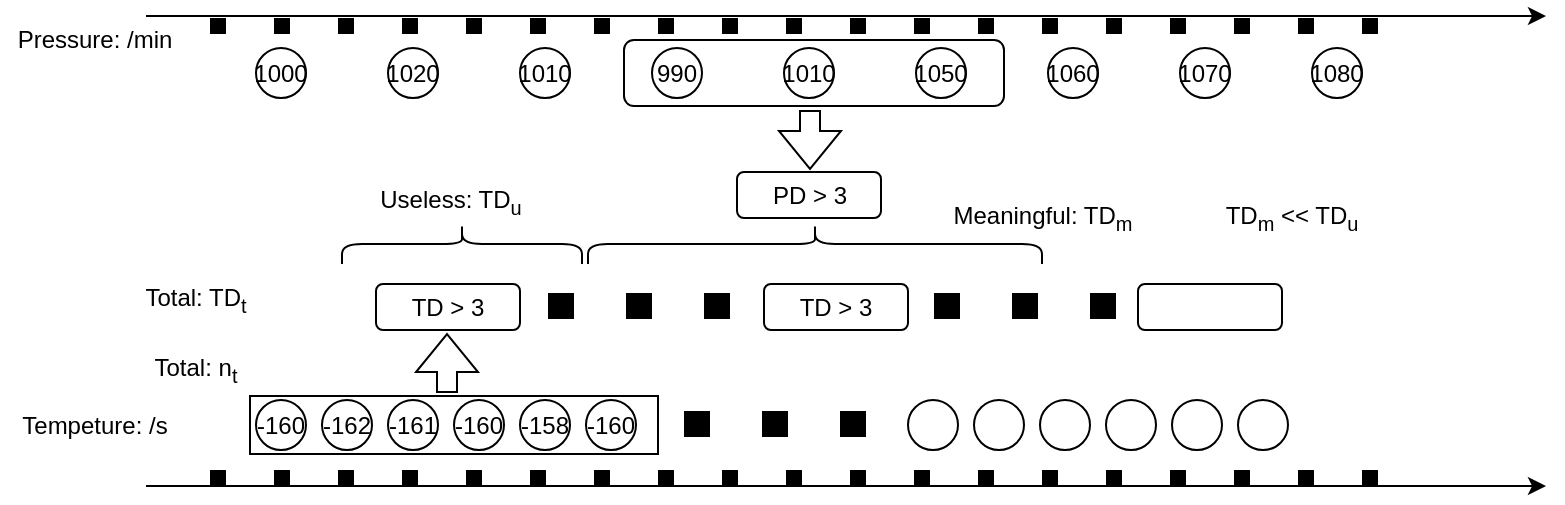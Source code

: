 <mxfile version="24.0.7" type="github" pages="2">
  <diagram name="现有问题" id="ln1VuoLW2IpL9ToIxIuf">
    <mxGraphModel dx="1434" dy="786" grid="0" gridSize="10" guides="1" tooltips="1" connect="1" arrows="1" fold="1" page="0" pageScale="1" pageWidth="1200" pageHeight="1920" math="0" shadow="0">
      <root>
        <mxCell id="0" />
        <mxCell id="1" parent="0" />
        <mxCell id="6QVBEpiF2g4ADmfY6hBt-1" value="" style="endArrow=classic;html=1;rounded=0;" edge="1" parent="1">
          <mxGeometry width="50" height="50" relative="1" as="geometry">
            <mxPoint x="98" y="492" as="sourcePoint" />
            <mxPoint x="798" y="492" as="targetPoint" />
          </mxGeometry>
        </mxCell>
        <mxCell id="6QVBEpiF2g4ADmfY6hBt-2" value="" style="endArrow=none;dashed=1;html=1;dashPattern=1 3;strokeWidth=8;rounded=0;" edge="1" parent="1">
          <mxGeometry width="50" height="50" relative="1" as="geometry">
            <mxPoint x="130" y="488" as="sourcePoint" />
            <mxPoint x="737" y="488" as="targetPoint" />
          </mxGeometry>
        </mxCell>
        <mxCell id="6QVBEpiF2g4ADmfY6hBt-3" value="-160" style="ellipse;whiteSpace=wrap;html=1;aspect=fixed;" vertex="1" parent="1">
          <mxGeometry x="153" y="449" width="25" height="25" as="geometry" />
        </mxCell>
        <mxCell id="6QVBEpiF2g4ADmfY6hBt-4" value="-162" style="ellipse;whiteSpace=wrap;html=1;aspect=fixed;" vertex="1" parent="1">
          <mxGeometry x="186" y="449" width="25" height="25" as="geometry" />
        </mxCell>
        <mxCell id="6QVBEpiF2g4ADmfY6hBt-5" value="-161" style="ellipse;whiteSpace=wrap;html=1;aspect=fixed;" vertex="1" parent="1">
          <mxGeometry x="219" y="449" width="25" height="25" as="geometry" />
        </mxCell>
        <mxCell id="6QVBEpiF2g4ADmfY6hBt-6" value="-160" style="ellipse;whiteSpace=wrap;html=1;aspect=fixed;" vertex="1" parent="1">
          <mxGeometry x="252" y="449" width="25" height="25" as="geometry" />
        </mxCell>
        <mxCell id="6QVBEpiF2g4ADmfY6hBt-7" value="-158" style="ellipse;whiteSpace=wrap;html=1;aspect=fixed;" vertex="1" parent="1">
          <mxGeometry x="285" y="449" width="25" height="25" as="geometry" />
        </mxCell>
        <mxCell id="6QVBEpiF2g4ADmfY6hBt-8" value="-160" style="ellipse;whiteSpace=wrap;html=1;aspect=fixed;" vertex="1" parent="1">
          <mxGeometry x="318" y="449" width="25" height="25" as="geometry" />
        </mxCell>
        <mxCell id="6QVBEpiF2g4ADmfY6hBt-9" value="" style="ellipse;whiteSpace=wrap;html=1;aspect=fixed;" vertex="1" parent="1">
          <mxGeometry x="479" y="449" width="25" height="25" as="geometry" />
        </mxCell>
        <mxCell id="6QVBEpiF2g4ADmfY6hBt-10" value="" style="ellipse;whiteSpace=wrap;html=1;aspect=fixed;" vertex="1" parent="1">
          <mxGeometry x="512" y="449" width="25" height="25" as="geometry" />
        </mxCell>
        <mxCell id="6QVBEpiF2g4ADmfY6hBt-11" value="" style="ellipse;whiteSpace=wrap;html=1;aspect=fixed;" vertex="1" parent="1">
          <mxGeometry x="545" y="449" width="25" height="25" as="geometry" />
        </mxCell>
        <mxCell id="6QVBEpiF2g4ADmfY6hBt-12" value="" style="ellipse;whiteSpace=wrap;html=1;aspect=fixed;" vertex="1" parent="1">
          <mxGeometry x="578" y="449" width="25" height="25" as="geometry" />
        </mxCell>
        <mxCell id="6QVBEpiF2g4ADmfY6hBt-13" value="" style="ellipse;whiteSpace=wrap;html=1;aspect=fixed;" vertex="1" parent="1">
          <mxGeometry x="611" y="449" width="25" height="25" as="geometry" />
        </mxCell>
        <mxCell id="6QVBEpiF2g4ADmfY6hBt-14" value="" style="ellipse;whiteSpace=wrap;html=1;aspect=fixed;" vertex="1" parent="1">
          <mxGeometry x="644" y="449" width="25" height="25" as="geometry" />
        </mxCell>
        <mxCell id="6QVBEpiF2g4ADmfY6hBt-15" value="" style="endArrow=none;dashed=1;html=1;strokeWidth=13;rounded=0;dashPattern=1 2;" edge="1" parent="1">
          <mxGeometry width="50" height="50" relative="1" as="geometry">
            <mxPoint x="367" y="461" as="sourcePoint" />
            <mxPoint x="465" y="461" as="targetPoint" />
          </mxGeometry>
        </mxCell>
        <mxCell id="6QVBEpiF2g4ADmfY6hBt-16" value="Tempeture: /s" style="text;html=1;align=center;verticalAlign=middle;whiteSpace=wrap;rounded=0;" vertex="1" parent="1">
          <mxGeometry x="25" y="446.5" width="95" height="30" as="geometry" />
        </mxCell>
        <mxCell id="6QVBEpiF2g4ADmfY6hBt-17" value="" style="rounded=0;whiteSpace=wrap;html=1;fillColor=none;" vertex="1" parent="1">
          <mxGeometry x="150" y="447" width="204" height="29" as="geometry" />
        </mxCell>
        <mxCell id="6QVBEpiF2g4ADmfY6hBt-18" value="TD &amp;gt; 3" style="rounded=1;whiteSpace=wrap;html=1;" vertex="1" parent="1">
          <mxGeometry x="213" y="391" width="72" height="23" as="geometry" />
        </mxCell>
        <mxCell id="6QVBEpiF2g4ADmfY6hBt-19" value="" style="shape=flexArrow;endArrow=classic;html=1;rounded=0;" edge="1" parent="1">
          <mxGeometry width="50" height="50" relative="1" as="geometry">
            <mxPoint x="248.5" y="445.5" as="sourcePoint" />
            <mxPoint x="248.5" y="415.5" as="targetPoint" />
          </mxGeometry>
        </mxCell>
        <mxCell id="6QVBEpiF2g4ADmfY6hBt-20" value="" style="endArrow=none;dashed=1;html=1;strokeWidth=13;rounded=0;dashPattern=1 2;" edge="1" parent="1">
          <mxGeometry width="50" height="50" relative="1" as="geometry">
            <mxPoint x="299" y="402" as="sourcePoint" />
            <mxPoint x="397" y="402" as="targetPoint" />
          </mxGeometry>
        </mxCell>
        <mxCell id="6QVBEpiF2g4ADmfY6hBt-21" value="TD &amp;gt; 3" style="rounded=1;whiteSpace=wrap;html=1;" vertex="1" parent="1">
          <mxGeometry x="407" y="391" width="72" height="23" as="geometry" />
        </mxCell>
        <mxCell id="6QVBEpiF2g4ADmfY6hBt-22" value="Total: n&lt;sub&gt;t&lt;/sub&gt;" style="text;html=1;align=center;verticalAlign=middle;whiteSpace=wrap;rounded=0;" vertex="1" parent="1">
          <mxGeometry x="93" y="419" width="60" height="30" as="geometry" />
        </mxCell>
        <mxCell id="6QVBEpiF2g4ADmfY6hBt-23" value="Total: TD&lt;sub&gt;t&lt;/sub&gt;" style="text;html=1;align=center;verticalAlign=middle;whiteSpace=wrap;rounded=0;" vertex="1" parent="1">
          <mxGeometry x="93" y="384" width="60" height="30" as="geometry" />
        </mxCell>
        <mxCell id="6QVBEpiF2g4ADmfY6hBt-24" value="" style="rounded=1;whiteSpace=wrap;html=1;" vertex="1" parent="1">
          <mxGeometry x="594" y="391" width="72" height="23" as="geometry" />
        </mxCell>
        <mxCell id="6QVBEpiF2g4ADmfY6hBt-26" value="" style="endArrow=none;dashed=1;html=1;strokeWidth=13;rounded=0;dashPattern=1 2;" edge="1" parent="1">
          <mxGeometry width="50" height="50" relative="1" as="geometry">
            <mxPoint x="492" y="402" as="sourcePoint" />
            <mxPoint x="590" y="402" as="targetPoint" />
          </mxGeometry>
        </mxCell>
        <mxCell id="6QVBEpiF2g4ADmfY6hBt-27" value="" style="endArrow=classic;html=1;rounded=0;" edge="1" parent="1">
          <mxGeometry width="50" height="50" relative="1" as="geometry">
            <mxPoint x="98" y="257" as="sourcePoint" />
            <mxPoint x="798" y="257" as="targetPoint" />
          </mxGeometry>
        </mxCell>
        <mxCell id="6QVBEpiF2g4ADmfY6hBt-28" value="" style="endArrow=none;dashed=1;html=1;dashPattern=1 3;strokeWidth=8;rounded=0;" edge="1" parent="1">
          <mxGeometry width="50" height="50" relative="1" as="geometry">
            <mxPoint x="130" y="262" as="sourcePoint" />
            <mxPoint x="737" y="262" as="targetPoint" />
          </mxGeometry>
        </mxCell>
        <mxCell id="6QVBEpiF2g4ADmfY6hBt-29" value="Pressure: /min" style="text;html=1;align=center;verticalAlign=middle;whiteSpace=wrap;rounded=0;" vertex="1" parent="1">
          <mxGeometry x="25" y="254" width="95" height="30" as="geometry" />
        </mxCell>
        <mxCell id="6QVBEpiF2g4ADmfY6hBt-31" value="1000" style="ellipse;whiteSpace=wrap;html=1;aspect=fixed;" vertex="1" parent="1">
          <mxGeometry x="153" y="273" width="25" height="25" as="geometry" />
        </mxCell>
        <mxCell id="6QVBEpiF2g4ADmfY6hBt-32" value="1020" style="ellipse;whiteSpace=wrap;html=1;aspect=fixed;" vertex="1" parent="1">
          <mxGeometry x="219" y="273" width="25" height="25" as="geometry" />
        </mxCell>
        <mxCell id="6QVBEpiF2g4ADmfY6hBt-33" value="1010" style="ellipse;whiteSpace=wrap;html=1;aspect=fixed;" vertex="1" parent="1">
          <mxGeometry x="285" y="273" width="25" height="25" as="geometry" />
        </mxCell>
        <mxCell id="6QVBEpiF2g4ADmfY6hBt-34" value="990" style="ellipse;whiteSpace=wrap;html=1;aspect=fixed;" vertex="1" parent="1">
          <mxGeometry x="351" y="273" width="25" height="25" as="geometry" />
        </mxCell>
        <mxCell id="6QVBEpiF2g4ADmfY6hBt-35" value="1010" style="ellipse;whiteSpace=wrap;html=1;aspect=fixed;" vertex="1" parent="1">
          <mxGeometry x="417" y="273" width="25" height="25" as="geometry" />
        </mxCell>
        <mxCell id="6QVBEpiF2g4ADmfY6hBt-36" value="1050" style="ellipse;whiteSpace=wrap;html=1;aspect=fixed;" vertex="1" parent="1">
          <mxGeometry x="483" y="273" width="25" height="25" as="geometry" />
        </mxCell>
        <mxCell id="6QVBEpiF2g4ADmfY6hBt-37" value="1060" style="ellipse;whiteSpace=wrap;html=1;aspect=fixed;" vertex="1" parent="1">
          <mxGeometry x="549" y="273" width="25" height="25" as="geometry" />
        </mxCell>
        <mxCell id="6QVBEpiF2g4ADmfY6hBt-38" value="1070" style="ellipse;whiteSpace=wrap;html=1;aspect=fixed;" vertex="1" parent="1">
          <mxGeometry x="615" y="273" width="25" height="25" as="geometry" />
        </mxCell>
        <mxCell id="6QVBEpiF2g4ADmfY6hBt-39" value="1080" style="ellipse;whiteSpace=wrap;html=1;aspect=fixed;" vertex="1" parent="1">
          <mxGeometry x="681" y="273" width="25" height="25" as="geometry" />
        </mxCell>
        <mxCell id="6QVBEpiF2g4ADmfY6hBt-40" value="" style="rounded=1;whiteSpace=wrap;html=1;fillColor=none;" vertex="1" parent="1">
          <mxGeometry x="337" y="269" width="190" height="33" as="geometry" />
        </mxCell>
        <mxCell id="6QVBEpiF2g4ADmfY6hBt-41" value="PD &amp;gt; 3" style="rounded=1;whiteSpace=wrap;html=1;" vertex="1" parent="1">
          <mxGeometry x="393.5" y="335" width="72" height="23" as="geometry" />
        </mxCell>
        <mxCell id="6QVBEpiF2g4ADmfY6hBt-42" value="" style="shape=flexArrow;endArrow=classic;html=1;rounded=0;" edge="1" parent="1">
          <mxGeometry width="50" height="50" relative="1" as="geometry">
            <mxPoint x="430" y="304" as="sourcePoint" />
            <mxPoint x="430" y="334" as="targetPoint" />
          </mxGeometry>
        </mxCell>
        <mxCell id="6QVBEpiF2g4ADmfY6hBt-43" value="" style="shape=curlyBracket;whiteSpace=wrap;html=1;rounded=1;labelPosition=left;verticalLabelPosition=middle;align=right;verticalAlign=middle;rotation=90;" vertex="1" parent="1">
          <mxGeometry x="422.5" y="257.5" width="20" height="227" as="geometry" />
        </mxCell>
        <mxCell id="6QVBEpiF2g4ADmfY6hBt-44" value="Meaningful: TD&lt;sub&gt;m&lt;/sub&gt;" style="text;html=1;align=center;verticalAlign=middle;whiteSpace=wrap;rounded=0;" vertex="1" parent="1">
          <mxGeometry x="495" y="343" width="103" height="30" as="geometry" />
        </mxCell>
        <mxCell id="6QVBEpiF2g4ADmfY6hBt-45" value="Useless: TD&lt;sub&gt;u&lt;/sub&gt;" style="text;html=1;align=center;verticalAlign=middle;whiteSpace=wrap;rounded=0;" vertex="1" parent="1">
          <mxGeometry x="197" y="335" width="107" height="30" as="geometry" />
        </mxCell>
        <mxCell id="6QVBEpiF2g4ADmfY6hBt-46" value="" style="shape=curlyBracket;whiteSpace=wrap;html=1;rounded=1;labelPosition=left;verticalLabelPosition=middle;align=right;verticalAlign=middle;rotation=90;" vertex="1" parent="1">
          <mxGeometry x="246" y="311" width="20" height="120" as="geometry" />
        </mxCell>
        <mxCell id="6QVBEpiF2g4ADmfY6hBt-48" value="TD&lt;sub&gt;m&lt;/sub&gt; &amp;lt;&amp;lt; TD&lt;sub&gt;u&lt;/sub&gt;" style="text;html=1;align=center;verticalAlign=middle;whiteSpace=wrap;rounded=0;" vertex="1" parent="1">
          <mxGeometry x="606" y="343" width="130" height="30" as="geometry" />
        </mxCell>
      </root>
    </mxGraphModel>
  </diagram>
  <diagram id="pVb38rLGfYjxHOD5e9jQ" name="暴力解决方案">
    <mxGraphModel dx="1834" dy="786" grid="0" gridSize="10" guides="1" tooltips="1" connect="1" arrows="1" fold="1" page="0" pageScale="1" pageWidth="1200" pageHeight="1920" math="0" shadow="0">
      <root>
        <mxCell id="0" />
        <mxCell id="1" parent="0" />
        <mxCell id="UmA5ZqCV6AUgnPsLizes-1" value="" style="endArrow=classic;html=1;rounded=0;" edge="1" parent="1">
          <mxGeometry width="50" height="50" relative="1" as="geometry">
            <mxPoint x="-120" y="274" as="sourcePoint" />
            <mxPoint x="580" y="274" as="targetPoint" />
          </mxGeometry>
        </mxCell>
        <mxCell id="UmA5ZqCV6AUgnPsLizes-2" value="" style="endArrow=none;dashed=1;html=1;dashPattern=1 3;strokeWidth=8;rounded=0;" edge="1" parent="1">
          <mxGeometry width="50" height="50" relative="1" as="geometry">
            <mxPoint x="-88" y="270" as="sourcePoint" />
            <mxPoint x="519" y="270" as="targetPoint" />
          </mxGeometry>
        </mxCell>
        <mxCell id="UmA5ZqCV6AUgnPsLizes-3" value="-160" style="ellipse;whiteSpace=wrap;html=1;aspect=fixed;" vertex="1" parent="1">
          <mxGeometry x="-65" y="231" width="25" height="25" as="geometry" />
        </mxCell>
        <mxCell id="UmA5ZqCV6AUgnPsLizes-4" value="-162" style="ellipse;whiteSpace=wrap;html=1;aspect=fixed;" vertex="1" parent="1">
          <mxGeometry x="-32" y="231" width="25" height="25" as="geometry" />
        </mxCell>
        <mxCell id="UmA5ZqCV6AUgnPsLizes-5" value="-161" style="ellipse;whiteSpace=wrap;html=1;aspect=fixed;" vertex="1" parent="1">
          <mxGeometry x="1" y="231" width="25" height="25" as="geometry" />
        </mxCell>
        <mxCell id="UmA5ZqCV6AUgnPsLizes-6" value="-160" style="ellipse;whiteSpace=wrap;html=1;aspect=fixed;" vertex="1" parent="1">
          <mxGeometry x="34" y="231" width="25" height="25" as="geometry" />
        </mxCell>
        <mxCell id="UmA5ZqCV6AUgnPsLizes-7" value="-158" style="ellipse;whiteSpace=wrap;html=1;aspect=fixed;" vertex="1" parent="1">
          <mxGeometry x="67" y="231" width="25" height="25" as="geometry" />
        </mxCell>
        <mxCell id="UmA5ZqCV6AUgnPsLizes-8" value="-160" style="ellipse;whiteSpace=wrap;html=1;aspect=fixed;" vertex="1" parent="1">
          <mxGeometry x="100" y="231" width="25" height="25" as="geometry" />
        </mxCell>
        <mxCell id="UmA5ZqCV6AUgnPsLizes-9" value="" style="ellipse;whiteSpace=wrap;html=1;aspect=fixed;" vertex="1" parent="1">
          <mxGeometry x="261" y="231" width="25" height="25" as="geometry" />
        </mxCell>
        <mxCell id="UmA5ZqCV6AUgnPsLizes-10" value="" style="ellipse;whiteSpace=wrap;html=1;aspect=fixed;" vertex="1" parent="1">
          <mxGeometry x="294" y="231" width="25" height="25" as="geometry" />
        </mxCell>
        <mxCell id="UmA5ZqCV6AUgnPsLizes-11" value="" style="ellipse;whiteSpace=wrap;html=1;aspect=fixed;" vertex="1" parent="1">
          <mxGeometry x="327" y="231" width="25" height="25" as="geometry" />
        </mxCell>
        <mxCell id="UmA5ZqCV6AUgnPsLizes-12" value="" style="ellipse;whiteSpace=wrap;html=1;aspect=fixed;" vertex="1" parent="1">
          <mxGeometry x="360" y="231" width="25" height="25" as="geometry" />
        </mxCell>
        <mxCell id="UmA5ZqCV6AUgnPsLizes-13" value="" style="ellipse;whiteSpace=wrap;html=1;aspect=fixed;" vertex="1" parent="1">
          <mxGeometry x="393" y="231" width="25" height="25" as="geometry" />
        </mxCell>
        <mxCell id="UmA5ZqCV6AUgnPsLizes-14" value="" style="ellipse;whiteSpace=wrap;html=1;aspect=fixed;" vertex="1" parent="1">
          <mxGeometry x="426" y="231" width="25" height="25" as="geometry" />
        </mxCell>
        <mxCell id="UmA5ZqCV6AUgnPsLizes-15" value="" style="endArrow=none;dashed=1;html=1;strokeWidth=13;rounded=0;dashPattern=1 2;" edge="1" parent="1">
          <mxGeometry width="50" height="50" relative="1" as="geometry">
            <mxPoint x="149" y="243" as="sourcePoint" />
            <mxPoint x="247" y="243" as="targetPoint" />
          </mxGeometry>
        </mxCell>
        <mxCell id="UmA5ZqCV6AUgnPsLizes-16" value="Tempeture: /s" style="text;html=1;align=center;verticalAlign=middle;whiteSpace=wrap;rounded=0;" vertex="1" parent="1">
          <mxGeometry x="-193" y="228.5" width="95" height="30" as="geometry" />
        </mxCell>
        <mxCell id="UmA5ZqCV6AUgnPsLizes-17" value="" style="rounded=0;whiteSpace=wrap;html=1;fillColor=none;" vertex="1" parent="1">
          <mxGeometry x="66" y="229" width="289" height="29" as="geometry" />
        </mxCell>
        <mxCell id="UmA5ZqCV6AUgnPsLizes-18" value="TD &amp;gt; 3" style="rounded=1;whiteSpace=wrap;html=1;" vertex="1" parent="1">
          <mxGeometry x="-5" y="173" width="72" height="23" as="geometry" />
        </mxCell>
        <mxCell id="UmA5ZqCV6AUgnPsLizes-19" value="" style="shape=flexArrow;endArrow=classic;html=1;rounded=0;" edge="1" parent="1">
          <mxGeometry width="50" height="50" relative="1" as="geometry">
            <mxPoint x="219" y="226" as="sourcePoint" />
            <mxPoint x="219" y="196" as="targetPoint" />
          </mxGeometry>
        </mxCell>
        <mxCell id="UmA5ZqCV6AUgnPsLizes-20" value="" style="endArrow=none;dashed=1;html=1;strokeWidth=13;rounded=0;dashPattern=1 2;" edge="1" parent="1">
          <mxGeometry width="50" height="50" relative="1" as="geometry">
            <mxPoint x="81" y="184" as="sourcePoint" />
            <mxPoint x="179" y="184" as="targetPoint" />
          </mxGeometry>
        </mxCell>
        <mxCell id="UmA5ZqCV6AUgnPsLizes-21" value="TD &amp;gt; 3" style="rounded=1;whiteSpace=wrap;html=1;" vertex="1" parent="1">
          <mxGeometry x="189" y="173" width="72" height="23" as="geometry" />
        </mxCell>
        <mxCell id="UmA5ZqCV6AUgnPsLizes-22" value="Total: n&lt;sub&gt;t&lt;/sub&gt;" style="text;html=1;align=center;verticalAlign=middle;whiteSpace=wrap;rounded=0;" vertex="1" parent="1">
          <mxGeometry x="-125" y="201" width="60" height="30" as="geometry" />
        </mxCell>
        <mxCell id="UmA5ZqCV6AUgnPsLizes-23" value="Total: TD&lt;sub&gt;t&lt;/sub&gt;" style="text;html=1;align=center;verticalAlign=middle;whiteSpace=wrap;rounded=0;" vertex="1" parent="1">
          <mxGeometry x="-125" y="166" width="60" height="30" as="geometry" />
        </mxCell>
        <mxCell id="UmA5ZqCV6AUgnPsLizes-24" value="" style="rounded=1;whiteSpace=wrap;html=1;" vertex="1" parent="1">
          <mxGeometry x="376" y="173" width="72" height="23" as="geometry" />
        </mxCell>
        <mxCell id="UmA5ZqCV6AUgnPsLizes-25" value="" style="endArrow=none;dashed=1;html=1;strokeWidth=13;rounded=0;dashPattern=1 2;" edge="1" parent="1">
          <mxGeometry width="50" height="50" relative="1" as="geometry">
            <mxPoint x="274" y="184" as="sourcePoint" />
            <mxPoint x="372" y="184" as="targetPoint" />
          </mxGeometry>
        </mxCell>
        <mxCell id="UmA5ZqCV6AUgnPsLizes-26" value="" style="endArrow=classic;html=1;rounded=0;" edge="1" parent="1">
          <mxGeometry width="50" height="50" relative="1" as="geometry">
            <mxPoint x="-120" y="39" as="sourcePoint" />
            <mxPoint x="580" y="39" as="targetPoint" />
          </mxGeometry>
        </mxCell>
        <mxCell id="UmA5ZqCV6AUgnPsLizes-27" value="" style="endArrow=none;dashed=1;html=1;dashPattern=1 3;strokeWidth=8;rounded=0;" edge="1" parent="1">
          <mxGeometry width="50" height="50" relative="1" as="geometry">
            <mxPoint x="-88" y="44" as="sourcePoint" />
            <mxPoint x="519" y="44" as="targetPoint" />
          </mxGeometry>
        </mxCell>
        <mxCell id="UmA5ZqCV6AUgnPsLizes-28" value="Pressure: /min" style="text;html=1;align=center;verticalAlign=middle;whiteSpace=wrap;rounded=0;" vertex="1" parent="1">
          <mxGeometry x="-193" y="36" width="95" height="30" as="geometry" />
        </mxCell>
        <mxCell id="UmA5ZqCV6AUgnPsLizes-29" value="1000" style="ellipse;whiteSpace=wrap;html=1;aspect=fixed;" vertex="1" parent="1">
          <mxGeometry x="-65" y="55" width="25" height="25" as="geometry" />
        </mxCell>
        <mxCell id="UmA5ZqCV6AUgnPsLizes-30" value="1020" style="ellipse;whiteSpace=wrap;html=1;aspect=fixed;" vertex="1" parent="1">
          <mxGeometry x="1" y="55" width="25" height="25" as="geometry" />
        </mxCell>
        <mxCell id="UmA5ZqCV6AUgnPsLizes-31" value="1010" style="ellipse;whiteSpace=wrap;html=1;aspect=fixed;" vertex="1" parent="1">
          <mxGeometry x="67" y="55" width="25" height="25" as="geometry" />
        </mxCell>
        <mxCell id="UmA5ZqCV6AUgnPsLizes-32" value="990" style="ellipse;whiteSpace=wrap;html=1;aspect=fixed;" vertex="1" parent="1">
          <mxGeometry x="133" y="55" width="25" height="25" as="geometry" />
        </mxCell>
        <mxCell id="UmA5ZqCV6AUgnPsLizes-33" value="1010" style="ellipse;whiteSpace=wrap;html=1;aspect=fixed;" vertex="1" parent="1">
          <mxGeometry x="199" y="55" width="25" height="25" as="geometry" />
        </mxCell>
        <mxCell id="UmA5ZqCV6AUgnPsLizes-34" value="1050" style="ellipse;whiteSpace=wrap;html=1;aspect=fixed;" vertex="1" parent="1">
          <mxGeometry x="265" y="55" width="25" height="25" as="geometry" />
        </mxCell>
        <mxCell id="UmA5ZqCV6AUgnPsLizes-35" value="1060" style="ellipse;whiteSpace=wrap;html=1;aspect=fixed;" vertex="1" parent="1">
          <mxGeometry x="331" y="55" width="25" height="25" as="geometry" />
        </mxCell>
        <mxCell id="UmA5ZqCV6AUgnPsLizes-36" value="1070" style="ellipse;whiteSpace=wrap;html=1;aspect=fixed;" vertex="1" parent="1">
          <mxGeometry x="397" y="55" width="25" height="25" as="geometry" />
        </mxCell>
        <mxCell id="UmA5ZqCV6AUgnPsLizes-37" value="1080" style="ellipse;whiteSpace=wrap;html=1;aspect=fixed;" vertex="1" parent="1">
          <mxGeometry x="463" y="55" width="25" height="25" as="geometry" />
        </mxCell>
        <mxCell id="UmA5ZqCV6AUgnPsLizes-38" value="" style="rounded=1;whiteSpace=wrap;html=1;fillColor=none;" vertex="1" parent="1">
          <mxGeometry x="119" y="51" width="190" height="33" as="geometry" />
        </mxCell>
        <mxCell id="UmA5ZqCV6AUgnPsLizes-39" value="PD &amp;gt; 3" style="rounded=1;whiteSpace=wrap;html=1;" vertex="1" parent="1">
          <mxGeometry x="175.5" y="117" width="72" height="23" as="geometry" />
        </mxCell>
        <mxCell id="UmA5ZqCV6AUgnPsLizes-40" value="" style="shape=flexArrow;endArrow=classic;html=1;rounded=0;" edge="1" parent="1">
          <mxGeometry width="50" height="50" relative="1" as="geometry">
            <mxPoint x="212" y="86" as="sourcePoint" />
            <mxPoint x="212" y="116" as="targetPoint" />
          </mxGeometry>
        </mxCell>
        <mxCell id="UmA5ZqCV6AUgnPsLizes-41" value="" style="shape=curlyBracket;whiteSpace=wrap;html=1;rounded=1;labelPosition=left;verticalLabelPosition=middle;align=right;verticalAlign=middle;rotation=90;" vertex="1" parent="1">
          <mxGeometry x="204.5" y="39.5" width="20" height="227" as="geometry" />
        </mxCell>
        <mxCell id="UmA5ZqCV6AUgnPsLizes-42" value="Meaningful: TD&lt;sub&gt;m&lt;/sub&gt;" style="text;html=1;align=center;verticalAlign=middle;whiteSpace=wrap;rounded=0;" vertex="1" parent="1">
          <mxGeometry x="277" y="125" width="103" height="30" as="geometry" />
        </mxCell>
        <mxCell id="UmA5ZqCV6AUgnPsLizes-43" value="Useless: TD&lt;sub&gt;u&lt;/sub&gt;" style="text;html=1;align=center;verticalAlign=middle;whiteSpace=wrap;rounded=0;" vertex="1" parent="1">
          <mxGeometry x="-21" y="117" width="107" height="30" as="geometry" />
        </mxCell>
        <mxCell id="UmA5ZqCV6AUgnPsLizes-44" value="" style="shape=curlyBracket;whiteSpace=wrap;html=1;rounded=1;labelPosition=left;verticalLabelPosition=middle;align=right;verticalAlign=middle;rotation=90;" vertex="1" parent="1">
          <mxGeometry x="28" y="93" width="20" height="120" as="geometry" />
        </mxCell>
        <mxCell id="UmA5ZqCV6AUgnPsLizes-45" value="TD&lt;sub&gt;m&lt;/sub&gt; &amp;lt;&amp;lt; TD&lt;sub&gt;u&lt;/sub&gt;" style="text;html=1;align=center;verticalAlign=middle;whiteSpace=wrap;rounded=0;" vertex="1" parent="1">
          <mxGeometry x="388" y="125" width="130" height="30" as="geometry" />
        </mxCell>
        <mxCell id="UmA5ZqCV6AUgnPsLizes-46" value="W&lt;sub&gt;P&lt;/sub&gt;： 10min" style="text;html=1;align=center;verticalAlign=middle;whiteSpace=wrap;rounded=0;" vertex="1" parent="1">
          <mxGeometry x="281" y="87" width="85" height="30" as="geometry" />
        </mxCell>
        <mxCell id="UmA5ZqCV6AUgnPsLizes-47" value="W&lt;sub&gt;T&lt;/sub&gt;： 10min" style="text;html=1;align=center;verticalAlign=middle;whiteSpace=wrap;rounded=0;" vertex="1" parent="1">
          <mxGeometry x="275" y="206" width="85" height="30" as="geometry" />
        </mxCell>
      </root>
    </mxGraphModel>
  </diagram>
</mxfile>
